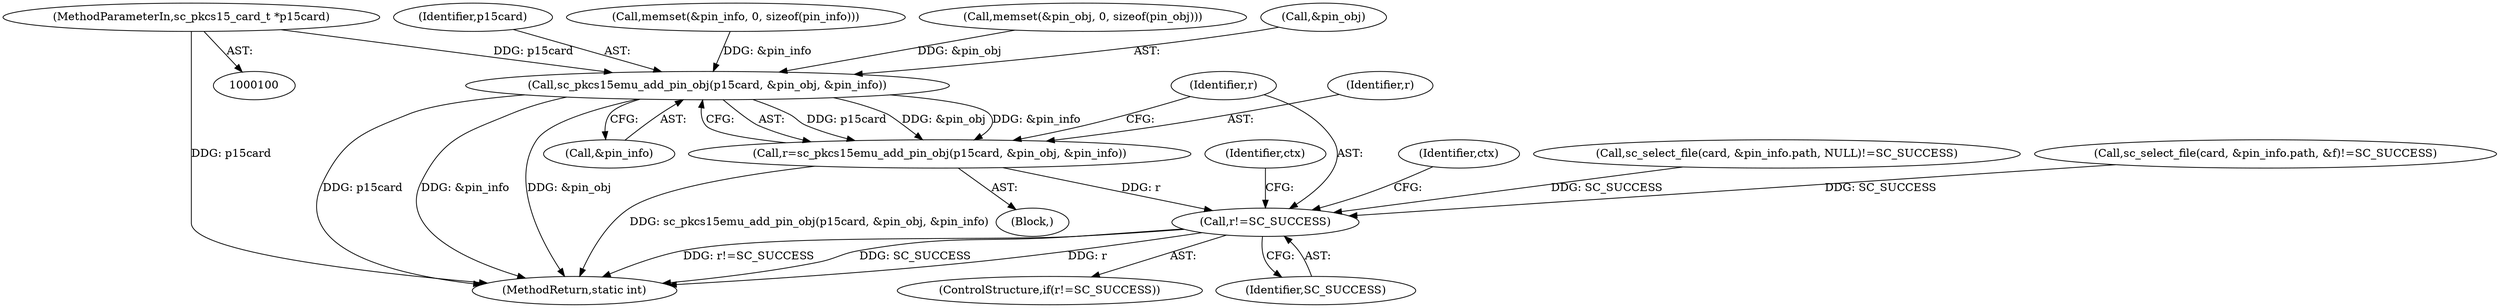 digraph "0_OpenSC_8fe377e93b4b56060e5bbfb6f3142ceaeca744fa_21@pointer" {
"1000101" [label="(MethodParameterIn,sc_pkcs15_card_t *p15card)"];
"1000480" [label="(Call,sc_pkcs15emu_add_pin_obj(p15card, &pin_obj, &pin_info))"];
"1000478" [label="(Call,r=sc_pkcs15emu_add_pin_obj(p15card, &pin_obj, &pin_info))"];
"1000487" [label="(Call,r!=SC_SUCCESS)"];
"1000486" [label="(ControlStructure,if(r!=SC_SUCCESS))"];
"1000481" [label="(Identifier,p15card)"];
"1000499" [label="(Identifier,ctx)"];
"1000488" [label="(Identifier,r)"];
"1000101" [label="(MethodParameterIn,sc_pkcs15_card_t *p15card)"];
"1000508" [label="(MethodReturn,static int)"];
"1000128" [label="(Call,memset(&pin_info, 0, sizeof(pin_info)))"];
"1000109" [label="(Block,)"];
"1000479" [label="(Identifier,r)"];
"1000229" [label="(Call,memset(&pin_obj, 0, sizeof(pin_obj)))"];
"1000492" [label="(Identifier,ctx)"];
"1000478" [label="(Call,r=sc_pkcs15emu_add_pin_obj(p15card, &pin_obj, &pin_info))"];
"1000305" [label="(Call,sc_select_file(card, &pin_info.path, NULL)!=SC_SUCCESS)"];
"1000480" [label="(Call,sc_pkcs15emu_add_pin_obj(p15card, &pin_obj, &pin_info))"];
"1000449" [label="(Call,sc_select_file(card, &pin_info.path, &f)!=SC_SUCCESS)"];
"1000489" [label="(Identifier,SC_SUCCESS)"];
"1000484" [label="(Call,&pin_info)"];
"1000482" [label="(Call,&pin_obj)"];
"1000487" [label="(Call,r!=SC_SUCCESS)"];
"1000101" -> "1000100"  [label="AST: "];
"1000101" -> "1000508"  [label="DDG: p15card"];
"1000101" -> "1000480"  [label="DDG: p15card"];
"1000480" -> "1000478"  [label="AST: "];
"1000480" -> "1000484"  [label="CFG: "];
"1000481" -> "1000480"  [label="AST: "];
"1000482" -> "1000480"  [label="AST: "];
"1000484" -> "1000480"  [label="AST: "];
"1000478" -> "1000480"  [label="CFG: "];
"1000480" -> "1000508"  [label="DDG: p15card"];
"1000480" -> "1000508"  [label="DDG: &pin_info"];
"1000480" -> "1000508"  [label="DDG: &pin_obj"];
"1000480" -> "1000478"  [label="DDG: p15card"];
"1000480" -> "1000478"  [label="DDG: &pin_obj"];
"1000480" -> "1000478"  [label="DDG: &pin_info"];
"1000229" -> "1000480"  [label="DDG: &pin_obj"];
"1000128" -> "1000480"  [label="DDG: &pin_info"];
"1000478" -> "1000109"  [label="AST: "];
"1000479" -> "1000478"  [label="AST: "];
"1000488" -> "1000478"  [label="CFG: "];
"1000478" -> "1000508"  [label="DDG: sc_pkcs15emu_add_pin_obj(p15card, &pin_obj, &pin_info)"];
"1000478" -> "1000487"  [label="DDG: r"];
"1000487" -> "1000486"  [label="AST: "];
"1000487" -> "1000489"  [label="CFG: "];
"1000488" -> "1000487"  [label="AST: "];
"1000489" -> "1000487"  [label="AST: "];
"1000492" -> "1000487"  [label="CFG: "];
"1000499" -> "1000487"  [label="CFG: "];
"1000487" -> "1000508"  [label="DDG: SC_SUCCESS"];
"1000487" -> "1000508"  [label="DDG: r"];
"1000487" -> "1000508"  [label="DDG: r!=SC_SUCCESS"];
"1000305" -> "1000487"  [label="DDG: SC_SUCCESS"];
"1000449" -> "1000487"  [label="DDG: SC_SUCCESS"];
}
